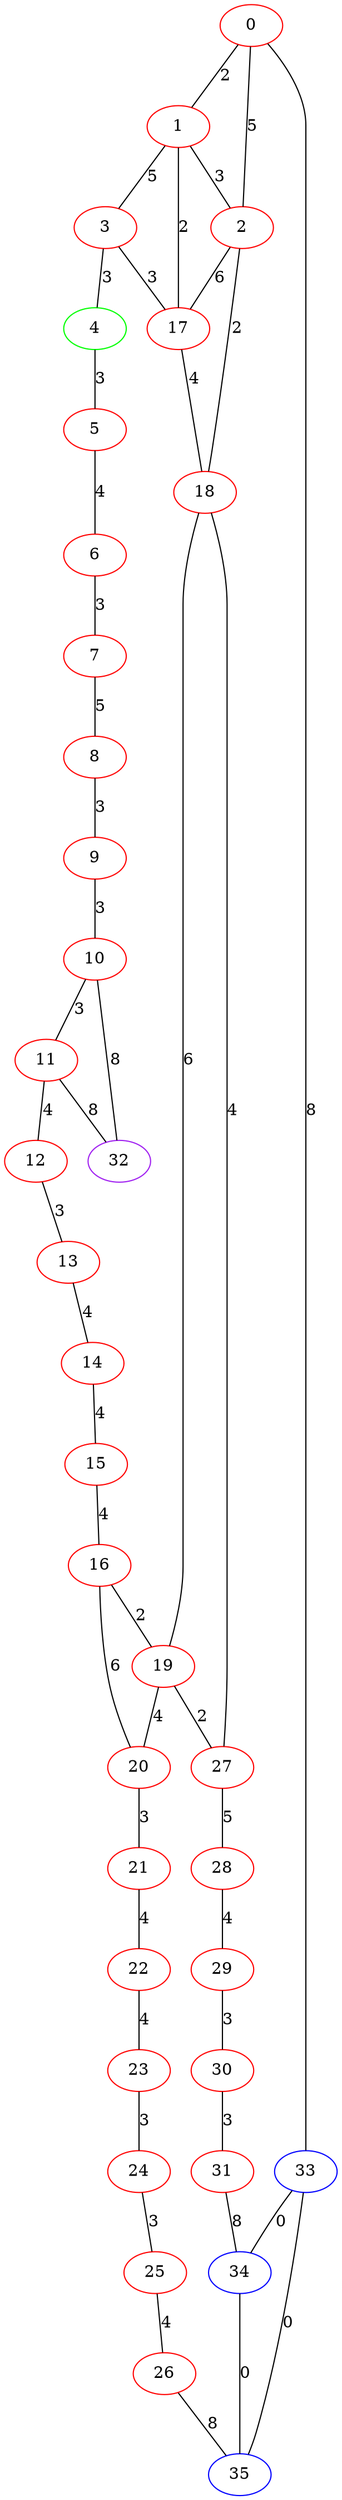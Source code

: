 graph "" {
0 [color=red, weight=1];
1 [color=red, weight=1];
2 [color=red, weight=1];
3 [color=red, weight=1];
4 [color=green, weight=2];
5 [color=red, weight=1];
6 [color=red, weight=1];
7 [color=red, weight=1];
8 [color=red, weight=1];
9 [color=red, weight=1];
10 [color=red, weight=1];
11 [color=red, weight=1];
12 [color=red, weight=1];
13 [color=red, weight=1];
14 [color=red, weight=1];
15 [color=red, weight=1];
16 [color=red, weight=1];
17 [color=red, weight=1];
18 [color=red, weight=1];
19 [color=red, weight=1];
20 [color=red, weight=1];
21 [color=red, weight=1];
22 [color=red, weight=1];
23 [color=red, weight=1];
24 [color=red, weight=1];
25 [color=red, weight=1];
26 [color=red, weight=1];
27 [color=red, weight=1];
28 [color=red, weight=1];
29 [color=red, weight=1];
30 [color=red, weight=1];
31 [color=red, weight=1];
32 [color=purple, weight=4];
33 [color=blue, weight=3];
34 [color=blue, weight=3];
35 [color=blue, weight=3];
0 -- 1  [key=0, label=2];
0 -- 2  [key=0, label=5];
0 -- 33  [key=0, label=8];
1 -- 17  [key=0, label=2];
1 -- 2  [key=0, label=3];
1 -- 3  [key=0, label=5];
2 -- 17  [key=0, label=6];
2 -- 18  [key=0, label=2];
3 -- 4  [key=0, label=3];
3 -- 17  [key=0, label=3];
4 -- 5  [key=0, label=3];
5 -- 6  [key=0, label=4];
6 -- 7  [key=0, label=3];
7 -- 8  [key=0, label=5];
8 -- 9  [key=0, label=3];
9 -- 10  [key=0, label=3];
10 -- 32  [key=0, label=8];
10 -- 11  [key=0, label=3];
11 -- 32  [key=0, label=8];
11 -- 12  [key=0, label=4];
12 -- 13  [key=0, label=3];
13 -- 14  [key=0, label=4];
14 -- 15  [key=0, label=4];
15 -- 16  [key=0, label=4];
16 -- 19  [key=0, label=2];
16 -- 20  [key=0, label=6];
17 -- 18  [key=0, label=4];
18 -- 27  [key=0, label=4];
18 -- 19  [key=0, label=6];
19 -- 27  [key=0, label=2];
19 -- 20  [key=0, label=4];
20 -- 21  [key=0, label=3];
21 -- 22  [key=0, label=4];
22 -- 23  [key=0, label=4];
23 -- 24  [key=0, label=3];
24 -- 25  [key=0, label=3];
25 -- 26  [key=0, label=4];
26 -- 35  [key=0, label=8];
27 -- 28  [key=0, label=5];
28 -- 29  [key=0, label=4];
29 -- 30  [key=0, label=3];
30 -- 31  [key=0, label=3];
31 -- 34  [key=0, label=8];
33 -- 34  [key=0, label=0];
33 -- 35  [key=0, label=0];
34 -- 35  [key=0, label=0];
}
